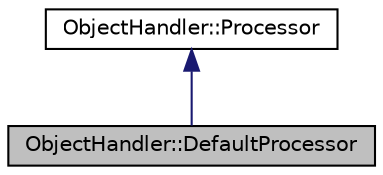 digraph "ObjectHandler::DefaultProcessor"
{
  edge [fontname="Helvetica",fontsize="10",labelfontname="Helvetica",labelfontsize="10"];
  node [fontname="Helvetica",fontsize="10",shape=record];
  Node2 [label="ObjectHandler::DefaultProcessor",height=0.2,width=0.4,color="black", fillcolor="grey75", style="filled", fontcolor="black"];
  Node3 -> Node2 [dir="back",color="midnightblue",fontsize="10",style="solid",fontname="Helvetica"];
  Node3 [label="ObjectHandler::Processor",height=0.2,width=0.4,color="black", fillcolor="white", style="filled",URL="$class_object_handler_1_1_processor.html",tooltip="Restore the state of an Object after deserialization. "];
}
